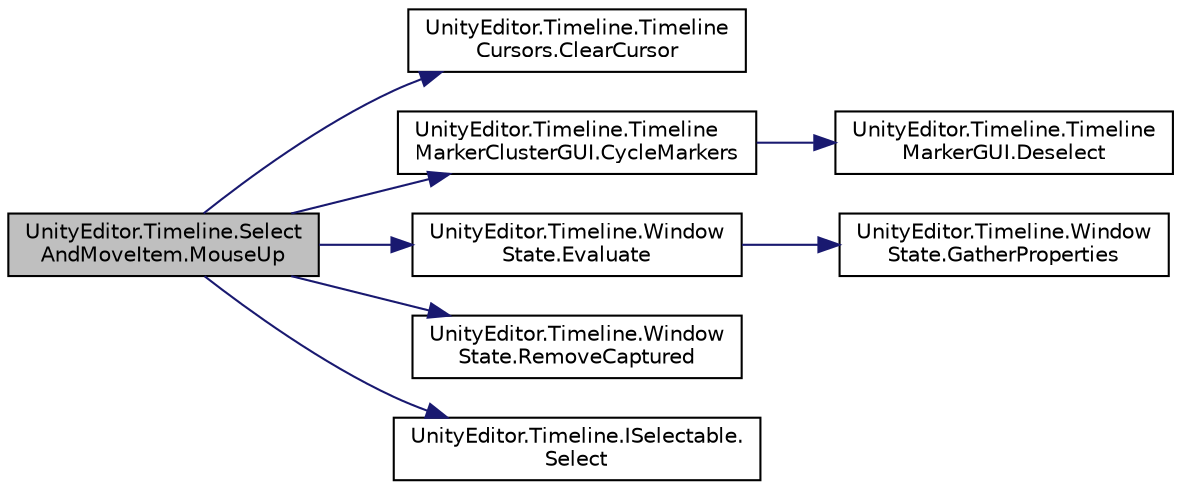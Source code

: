 digraph "UnityEditor.Timeline.SelectAndMoveItem.MouseUp"
{
 // LATEX_PDF_SIZE
  edge [fontname="Helvetica",fontsize="10",labelfontname="Helvetica",labelfontsize="10"];
  node [fontname="Helvetica",fontsize="10",shape=record];
  rankdir="LR";
  Node1 [label="UnityEditor.Timeline.Select\lAndMoveItem.MouseUp",height=0.2,width=0.4,color="black", fillcolor="grey75", style="filled", fontcolor="black",tooltip=" "];
  Node1 -> Node2 [color="midnightblue",fontsize="10",style="solid",fontname="Helvetica"];
  Node2 [label="UnityEditor.Timeline.Timeline\lCursors.ClearCursor",height=0.2,width=0.4,color="black", fillcolor="white", style="filled",URL="$class_unity_editor_1_1_timeline_1_1_timeline_cursors.html#a9c9000df81375a63d52b05a7c890c473",tooltip=" "];
  Node1 -> Node3 [color="midnightblue",fontsize="10",style="solid",fontname="Helvetica"];
  Node3 [label="UnityEditor.Timeline.Timeline\lMarkerClusterGUI.CycleMarkers",height=0.2,width=0.4,color="black", fillcolor="white", style="filled",URL="$class_unity_editor_1_1_timeline_1_1_timeline_marker_cluster_g_u_i.html#acc755444644d6c6854e8a0e968d24391",tooltip=" "];
  Node3 -> Node4 [color="midnightblue",fontsize="10",style="solid",fontname="Helvetica"];
  Node4 [label="UnityEditor.Timeline.Timeline\lMarkerGUI.Deselect",height=0.2,width=0.4,color="black", fillcolor="white", style="filled",URL="$class_unity_editor_1_1_timeline_1_1_timeline_marker_g_u_i.html#a4794002d73a4ce35c5ec38d95eded252",tooltip=" "];
  Node1 -> Node5 [color="midnightblue",fontsize="10",style="solid",fontname="Helvetica"];
  Node5 [label="UnityEditor.Timeline.Window\lState.Evaluate",height=0.2,width=0.4,color="black", fillcolor="white", style="filled",URL="$class_unity_editor_1_1_timeline_1_1_window_state.html#ab469068a54205d03f681a4ca66919395",tooltip=" "];
  Node5 -> Node6 [color="midnightblue",fontsize="10",style="solid",fontname="Helvetica"];
  Node6 [label="UnityEditor.Timeline.Window\lState.GatherProperties",height=0.2,width=0.4,color="black", fillcolor="white", style="filled",URL="$class_unity_editor_1_1_timeline_1_1_window_state.html#a1f9998b0966727995f7fae56654ae710",tooltip=" "];
  Node1 -> Node7 [color="midnightblue",fontsize="10",style="solid",fontname="Helvetica"];
  Node7 [label="UnityEditor.Timeline.Window\lState.RemoveCaptured",height=0.2,width=0.4,color="black", fillcolor="white", style="filled",URL="$class_unity_editor_1_1_timeline_1_1_window_state.html#ab02338c9f0effff10b0ab8d4e7c791d9",tooltip=" "];
  Node1 -> Node8 [color="midnightblue",fontsize="10",style="solid",fontname="Helvetica"];
  Node8 [label="UnityEditor.Timeline.ISelectable.\lSelect",height=0.2,width=0.4,color="black", fillcolor="white", style="filled",URL="$interface_unity_editor_1_1_timeline_1_1_i_selectable.html#a425fc32e986a45940d4bbbb7731dbfed",tooltip=" "];
}
